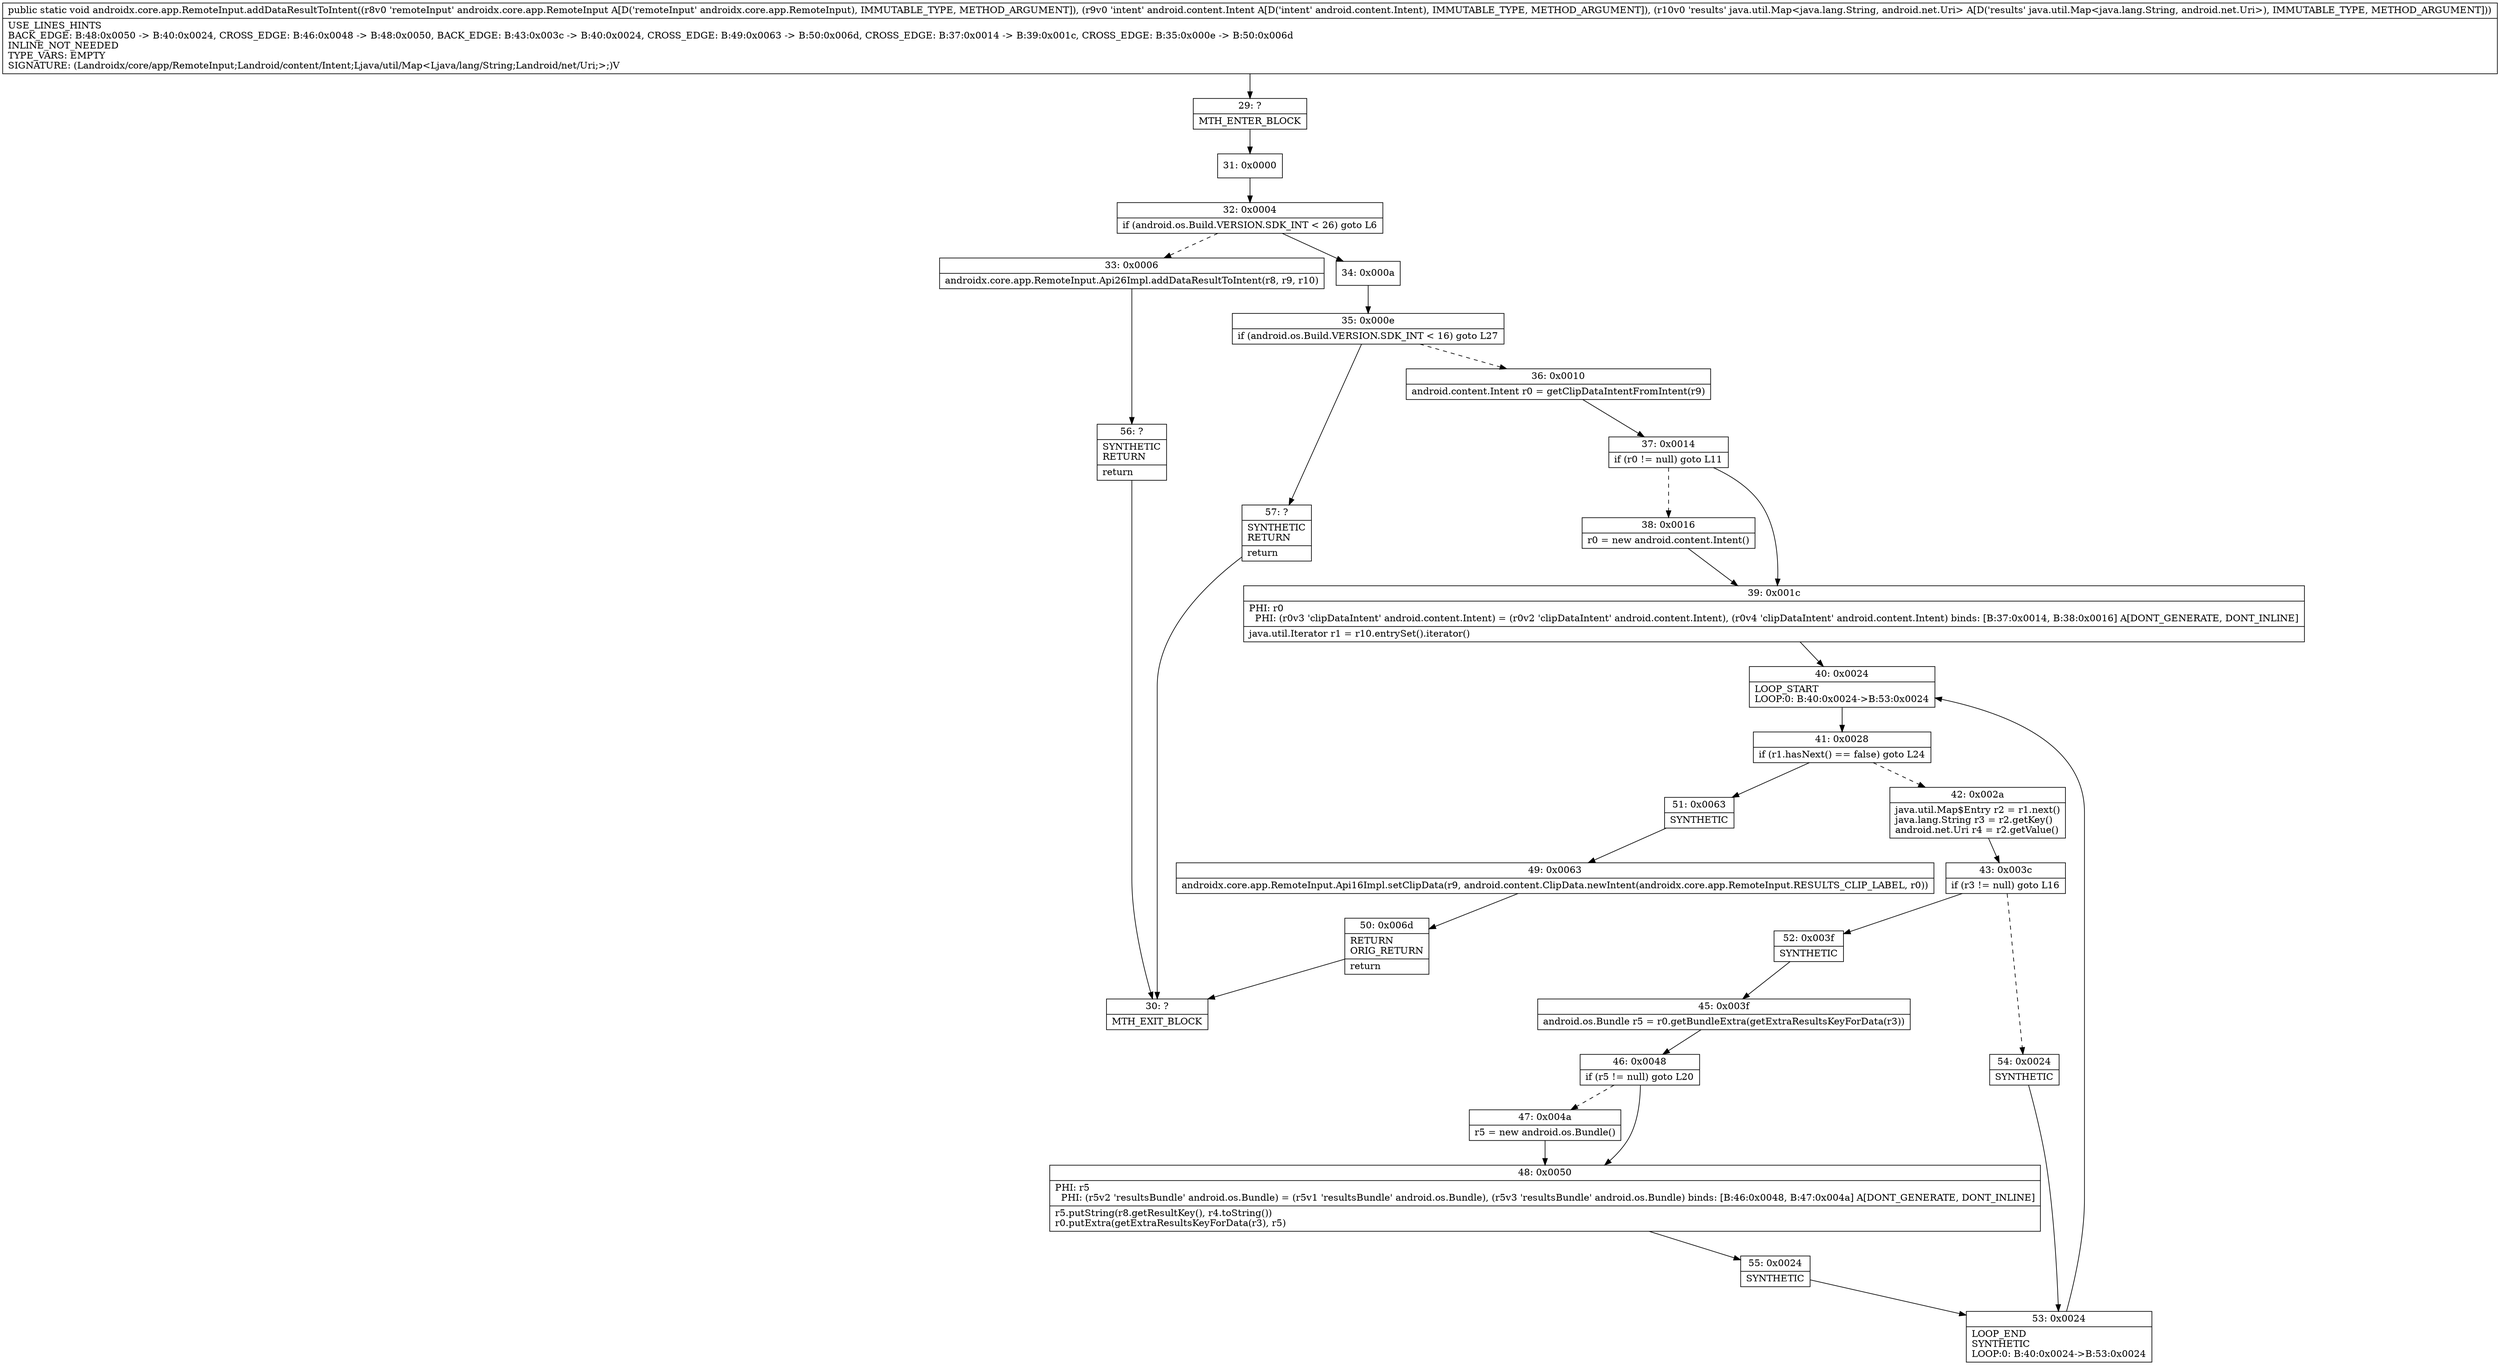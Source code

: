 digraph "CFG forandroidx.core.app.RemoteInput.addDataResultToIntent(Landroidx\/core\/app\/RemoteInput;Landroid\/content\/Intent;Ljava\/util\/Map;)V" {
Node_29 [shape=record,label="{29\:\ ?|MTH_ENTER_BLOCK\l}"];
Node_31 [shape=record,label="{31\:\ 0x0000}"];
Node_32 [shape=record,label="{32\:\ 0x0004|if (android.os.Build.VERSION.SDK_INT \< 26) goto L6\l}"];
Node_33 [shape=record,label="{33\:\ 0x0006|androidx.core.app.RemoteInput.Api26Impl.addDataResultToIntent(r8, r9, r10)\l}"];
Node_56 [shape=record,label="{56\:\ ?|SYNTHETIC\lRETURN\l|return\l}"];
Node_30 [shape=record,label="{30\:\ ?|MTH_EXIT_BLOCK\l}"];
Node_34 [shape=record,label="{34\:\ 0x000a}"];
Node_35 [shape=record,label="{35\:\ 0x000e|if (android.os.Build.VERSION.SDK_INT \< 16) goto L27\l}"];
Node_36 [shape=record,label="{36\:\ 0x0010|android.content.Intent r0 = getClipDataIntentFromIntent(r9)\l}"];
Node_37 [shape=record,label="{37\:\ 0x0014|if (r0 != null) goto L11\l}"];
Node_38 [shape=record,label="{38\:\ 0x0016|r0 = new android.content.Intent()\l}"];
Node_39 [shape=record,label="{39\:\ 0x001c|PHI: r0 \l  PHI: (r0v3 'clipDataIntent' android.content.Intent) = (r0v2 'clipDataIntent' android.content.Intent), (r0v4 'clipDataIntent' android.content.Intent) binds: [B:37:0x0014, B:38:0x0016] A[DONT_GENERATE, DONT_INLINE]\l|java.util.Iterator r1 = r10.entrySet().iterator()\l}"];
Node_40 [shape=record,label="{40\:\ 0x0024|LOOP_START\lLOOP:0: B:40:0x0024\-\>B:53:0x0024\l}"];
Node_41 [shape=record,label="{41\:\ 0x0028|if (r1.hasNext() == false) goto L24\l}"];
Node_42 [shape=record,label="{42\:\ 0x002a|java.util.Map$Entry r2 = r1.next()\ljava.lang.String r3 = r2.getKey()\landroid.net.Uri r4 = r2.getValue()\l}"];
Node_43 [shape=record,label="{43\:\ 0x003c|if (r3 != null) goto L16\l}"];
Node_52 [shape=record,label="{52\:\ 0x003f|SYNTHETIC\l}"];
Node_45 [shape=record,label="{45\:\ 0x003f|android.os.Bundle r5 = r0.getBundleExtra(getExtraResultsKeyForData(r3))\l}"];
Node_46 [shape=record,label="{46\:\ 0x0048|if (r5 != null) goto L20\l}"];
Node_47 [shape=record,label="{47\:\ 0x004a|r5 = new android.os.Bundle()\l}"];
Node_48 [shape=record,label="{48\:\ 0x0050|PHI: r5 \l  PHI: (r5v2 'resultsBundle' android.os.Bundle) = (r5v1 'resultsBundle' android.os.Bundle), (r5v3 'resultsBundle' android.os.Bundle) binds: [B:46:0x0048, B:47:0x004a] A[DONT_GENERATE, DONT_INLINE]\l|r5.putString(r8.getResultKey(), r4.toString())\lr0.putExtra(getExtraResultsKeyForData(r3), r5)\l}"];
Node_55 [shape=record,label="{55\:\ 0x0024|SYNTHETIC\l}"];
Node_53 [shape=record,label="{53\:\ 0x0024|LOOP_END\lSYNTHETIC\lLOOP:0: B:40:0x0024\-\>B:53:0x0024\l}"];
Node_54 [shape=record,label="{54\:\ 0x0024|SYNTHETIC\l}"];
Node_51 [shape=record,label="{51\:\ 0x0063|SYNTHETIC\l}"];
Node_49 [shape=record,label="{49\:\ 0x0063|androidx.core.app.RemoteInput.Api16Impl.setClipData(r9, android.content.ClipData.newIntent(androidx.core.app.RemoteInput.RESULTS_CLIP_LABEL, r0))\l}"];
Node_50 [shape=record,label="{50\:\ 0x006d|RETURN\lORIG_RETURN\l|return\l}"];
Node_57 [shape=record,label="{57\:\ ?|SYNTHETIC\lRETURN\l|return\l}"];
MethodNode[shape=record,label="{public static void androidx.core.app.RemoteInput.addDataResultToIntent((r8v0 'remoteInput' androidx.core.app.RemoteInput A[D('remoteInput' androidx.core.app.RemoteInput), IMMUTABLE_TYPE, METHOD_ARGUMENT]), (r9v0 'intent' android.content.Intent A[D('intent' android.content.Intent), IMMUTABLE_TYPE, METHOD_ARGUMENT]), (r10v0 'results' java.util.Map\<java.lang.String, android.net.Uri\> A[D('results' java.util.Map\<java.lang.String, android.net.Uri\>), IMMUTABLE_TYPE, METHOD_ARGUMENT]))  | USE_LINES_HINTS\lBACK_EDGE: B:48:0x0050 \-\> B:40:0x0024, CROSS_EDGE: B:46:0x0048 \-\> B:48:0x0050, BACK_EDGE: B:43:0x003c \-\> B:40:0x0024, CROSS_EDGE: B:49:0x0063 \-\> B:50:0x006d, CROSS_EDGE: B:37:0x0014 \-\> B:39:0x001c, CROSS_EDGE: B:35:0x000e \-\> B:50:0x006d\lINLINE_NOT_NEEDED\lTYPE_VARS: EMPTY\lSIGNATURE: (Landroidx\/core\/app\/RemoteInput;Landroid\/content\/Intent;Ljava\/util\/Map\<Ljava\/lang\/String;Landroid\/net\/Uri;\>;)V\l}"];
MethodNode -> Node_29;Node_29 -> Node_31;
Node_31 -> Node_32;
Node_32 -> Node_33[style=dashed];
Node_32 -> Node_34;
Node_33 -> Node_56;
Node_56 -> Node_30;
Node_34 -> Node_35;
Node_35 -> Node_36[style=dashed];
Node_35 -> Node_57;
Node_36 -> Node_37;
Node_37 -> Node_38[style=dashed];
Node_37 -> Node_39;
Node_38 -> Node_39;
Node_39 -> Node_40;
Node_40 -> Node_41;
Node_41 -> Node_42[style=dashed];
Node_41 -> Node_51;
Node_42 -> Node_43;
Node_43 -> Node_52;
Node_43 -> Node_54[style=dashed];
Node_52 -> Node_45;
Node_45 -> Node_46;
Node_46 -> Node_47[style=dashed];
Node_46 -> Node_48;
Node_47 -> Node_48;
Node_48 -> Node_55;
Node_55 -> Node_53;
Node_53 -> Node_40;
Node_54 -> Node_53;
Node_51 -> Node_49;
Node_49 -> Node_50;
Node_50 -> Node_30;
Node_57 -> Node_30;
}

